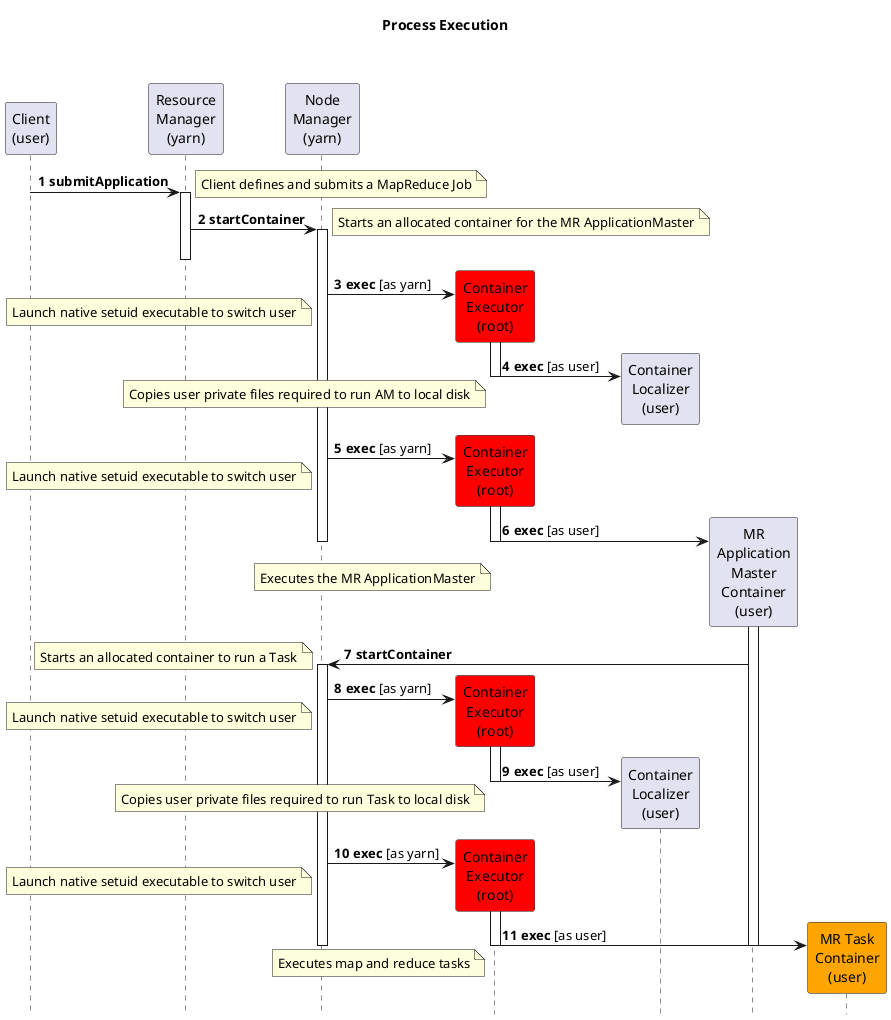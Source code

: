 @startuml
title Process Execution
autonumber
hide footbox

participant "Client\n(user)" as C
participant "Resource\nManager\n(yarn)" as RM
participant "Node\nManager\n(yarn)" as NM
participant "Container\nExecutor\n(root)" as CE #red
participant "Container\nLocalizer\n(user)" as CL
participant "MR\nApplication\nMaster\nContainer\n(user)" as AM
participant "MR Task\nContainer\n(user)" as T #orange

'1
C->RM: <b>submitApplication
  note right: Client defines and submits a MapReduce Job
  activate RM

'2
RM->NM: <b>startContainer
  note right: Starts an allocated container for the MR ApplicationMaster
  activate NM
  deactivate RM

'3
  create CE
NM->CE: <b>exec</b> [as yarn]
  note left: Launch native setuid executable to switch user
  activate CE

'4
  create CL
CE->CL: <b>exec</b> [as user]
  note left: Copies user private files required to run AM to local disk
  deactivate CE

'5
  create CE
NM->CE: <b>exec</b> [as yarn]
  note left: Launch native setuid executable to switch user
  activate CE

'6
  create AM
CE->AM: <b>exec</b> [as user]
  note left: Executes the MR ApplicationMaster
  deactivate NM
  activate AM
  deactivate CE

'7
AM->NM: <b>startContainer
  note left: Starts an allocated container to run a Task
  activate NM

'8
  create CE
NM->CE: <b>exec</b> [as yarn]
  note left: Launch native setuid executable to switch user
  activate CE

'9
  create CL
CE->CL: <b>exec</b> [as user]
  note left: Copies user private files required to run Task to local disk
  deactivate CE

'10
  create CE
NM->CE: <b>exec</b> [as yarn]
  note left: Launch native setuid executable to switch user
  activate CE

'11
  create T
CE->T: <b>exec</b> [as user]
  note left: Executes map and reduce tasks
  deactivate CE
  deactivate NM
  deactivate T
  deactivate T
  deactivate AM

@enduml